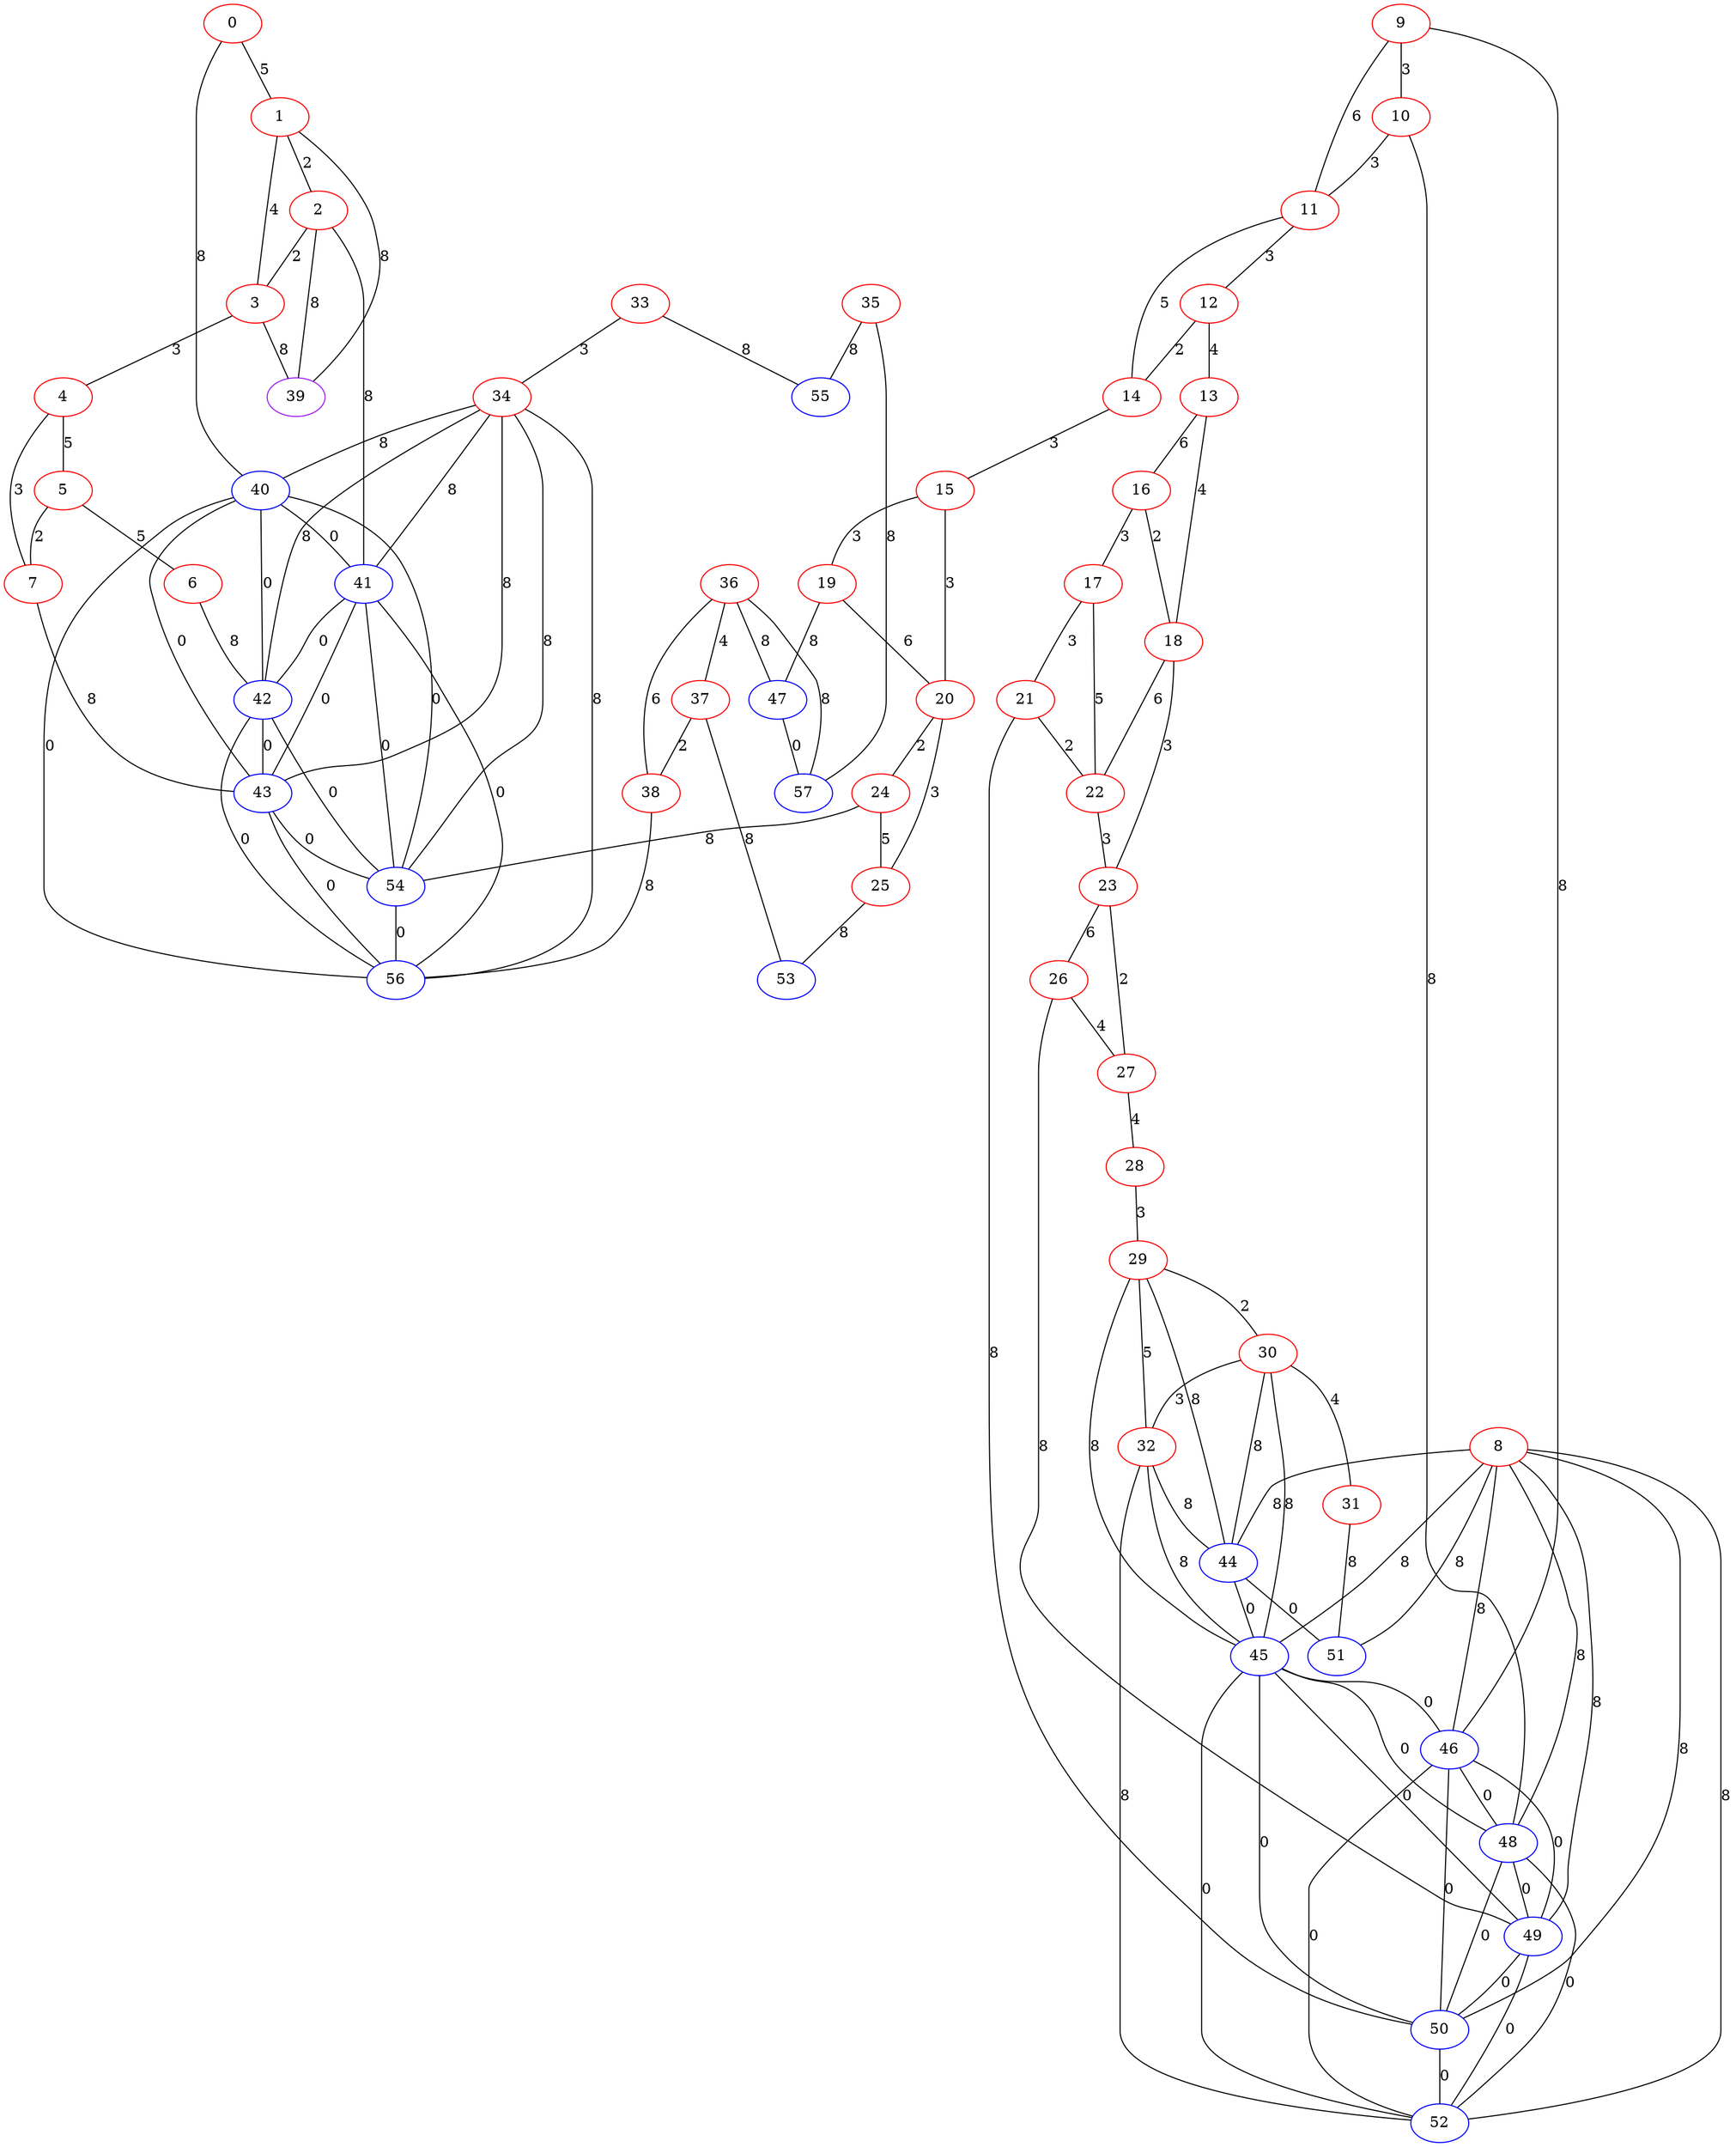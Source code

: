 graph "" {
0 [color=red, weight=1];
1 [color=red, weight=1];
2 [color=red, weight=1];
3 [color=red, weight=1];
4 [color=red, weight=1];
5 [color=red, weight=1];
6 [color=red, weight=1];
7 [color=red, weight=1];
8 [color=red, weight=1];
9 [color=red, weight=1];
10 [color=red, weight=1];
11 [color=red, weight=1];
12 [color=red, weight=1];
13 [color=red, weight=1];
14 [color=red, weight=1];
15 [color=red, weight=1];
16 [color=red, weight=1];
17 [color=red, weight=1];
18 [color=red, weight=1];
19 [color=red, weight=1];
20 [color=red, weight=1];
21 [color=red, weight=1];
22 [color=red, weight=1];
23 [color=red, weight=1];
24 [color=red, weight=1];
25 [color=red, weight=1];
26 [color=red, weight=1];
27 [color=red, weight=1];
28 [color=red, weight=1];
29 [color=red, weight=1];
30 [color=red, weight=1];
31 [color=red, weight=1];
32 [color=red, weight=1];
33 [color=red, weight=1];
34 [color=red, weight=1];
35 [color=red, weight=1];
36 [color=red, weight=1];
37 [color=red, weight=1];
38 [color=red, weight=1];
39 [color=purple, weight=4];
40 [color=blue, weight=3];
41 [color=blue, weight=3];
42 [color=blue, weight=3];
43 [color=blue, weight=3];
44 [color=blue, weight=3];
45 [color=blue, weight=3];
46 [color=blue, weight=3];
47 [color=blue, weight=3];
48 [color=blue, weight=3];
49 [color=blue, weight=3];
50 [color=blue, weight=3];
51 [color=blue, weight=3];
52 [color=blue, weight=3];
53 [color=blue, weight=3];
54 [color=blue, weight=3];
55 [color=blue, weight=3];
56 [color=blue, weight=3];
57 [color=blue, weight=3];
0 -- 40  [key=0, label=8];
0 -- 1  [key=0, label=5];
1 -- 2  [key=0, label=2];
1 -- 3  [key=0, label=4];
1 -- 39  [key=0, label=8];
2 -- 3  [key=0, label=2];
2 -- 41  [key=0, label=8];
2 -- 39  [key=0, label=8];
3 -- 4  [key=0, label=3];
3 -- 39  [key=0, label=8];
4 -- 5  [key=0, label=5];
4 -- 7  [key=0, label=3];
5 -- 6  [key=0, label=5];
5 -- 7  [key=0, label=2];
6 -- 42  [key=0, label=8];
7 -- 43  [key=0, label=8];
8 -- 44  [key=0, label=8];
8 -- 45  [key=0, label=8];
8 -- 46  [key=0, label=8];
8 -- 48  [key=0, label=8];
8 -- 49  [key=0, label=8];
8 -- 50  [key=0, label=8];
8 -- 51  [key=0, label=8];
8 -- 52  [key=0, label=8];
9 -- 10  [key=0, label=3];
9 -- 11  [key=0, label=6];
9 -- 46  [key=0, label=8];
10 -- 48  [key=0, label=8];
10 -- 11  [key=0, label=3];
11 -- 12  [key=0, label=3];
11 -- 14  [key=0, label=5];
12 -- 13  [key=0, label=4];
12 -- 14  [key=0, label=2];
13 -- 16  [key=0, label=6];
13 -- 18  [key=0, label=4];
14 -- 15  [key=0, label=3];
15 -- 19  [key=0, label=3];
15 -- 20  [key=0, label=3];
16 -- 17  [key=0, label=3];
16 -- 18  [key=0, label=2];
17 -- 21  [key=0, label=3];
17 -- 22  [key=0, label=5];
18 -- 22  [key=0, label=6];
18 -- 23  [key=0, label=3];
19 -- 47  [key=0, label=8];
19 -- 20  [key=0, label=6];
20 -- 24  [key=0, label=2];
20 -- 25  [key=0, label=3];
21 -- 50  [key=0, label=8];
21 -- 22  [key=0, label=2];
22 -- 23  [key=0, label=3];
23 -- 27  [key=0, label=2];
23 -- 26  [key=0, label=6];
24 -- 25  [key=0, label=5];
24 -- 54  [key=0, label=8];
25 -- 53  [key=0, label=8];
26 -- 49  [key=0, label=8];
26 -- 27  [key=0, label=4];
27 -- 28  [key=0, label=4];
28 -- 29  [key=0, label=3];
29 -- 32  [key=0, label=5];
29 -- 44  [key=0, label=8];
29 -- 45  [key=0, label=8];
29 -- 30  [key=0, label=2];
30 -- 32  [key=0, label=3];
30 -- 45  [key=0, label=8];
30 -- 44  [key=0, label=8];
30 -- 31  [key=0, label=4];
31 -- 51  [key=0, label=8];
32 -- 52  [key=0, label=8];
32 -- 44  [key=0, label=8];
32 -- 45  [key=0, label=8];
33 -- 34  [key=0, label=3];
33 -- 55  [key=0, label=8];
34 -- 40  [key=0, label=8];
34 -- 41  [key=0, label=8];
34 -- 42  [key=0, label=8];
34 -- 43  [key=0, label=8];
34 -- 54  [key=0, label=8];
34 -- 56  [key=0, label=8];
35 -- 57  [key=0, label=8];
35 -- 55  [key=0, label=8];
36 -- 57  [key=0, label=8];
36 -- 37  [key=0, label=4];
36 -- 38  [key=0, label=6];
36 -- 47  [key=0, label=8];
37 -- 53  [key=0, label=8];
37 -- 38  [key=0, label=2];
38 -- 56  [key=0, label=8];
40 -- 41  [key=0, label=0];
40 -- 42  [key=0, label=0];
40 -- 43  [key=0, label=0];
40 -- 54  [key=0, label=0];
40 -- 56  [key=0, label=0];
41 -- 42  [key=0, label=0];
41 -- 43  [key=0, label=0];
41 -- 54  [key=0, label=0];
41 -- 56  [key=0, label=0];
42 -- 43  [key=0, label=0];
42 -- 54  [key=0, label=0];
42 -- 56  [key=0, label=0];
43 -- 54  [key=0, label=0];
43 -- 56  [key=0, label=0];
44 -- 45  [key=0, label=0];
44 -- 51  [key=0, label=0];
45 -- 46  [key=0, label=0];
45 -- 48  [key=0, label=0];
45 -- 49  [key=0, label=0];
45 -- 50  [key=0, label=0];
45 -- 52  [key=0, label=0];
46 -- 48  [key=0, label=0];
46 -- 49  [key=0, label=0];
46 -- 50  [key=0, label=0];
46 -- 52  [key=0, label=0];
47 -- 57  [key=0, label=0];
48 -- 49  [key=0, label=0];
48 -- 50  [key=0, label=0];
48 -- 52  [key=0, label=0];
49 -- 50  [key=0, label=0];
49 -- 52  [key=0, label=0];
50 -- 52  [key=0, label=0];
54 -- 56  [key=0, label=0];
}

